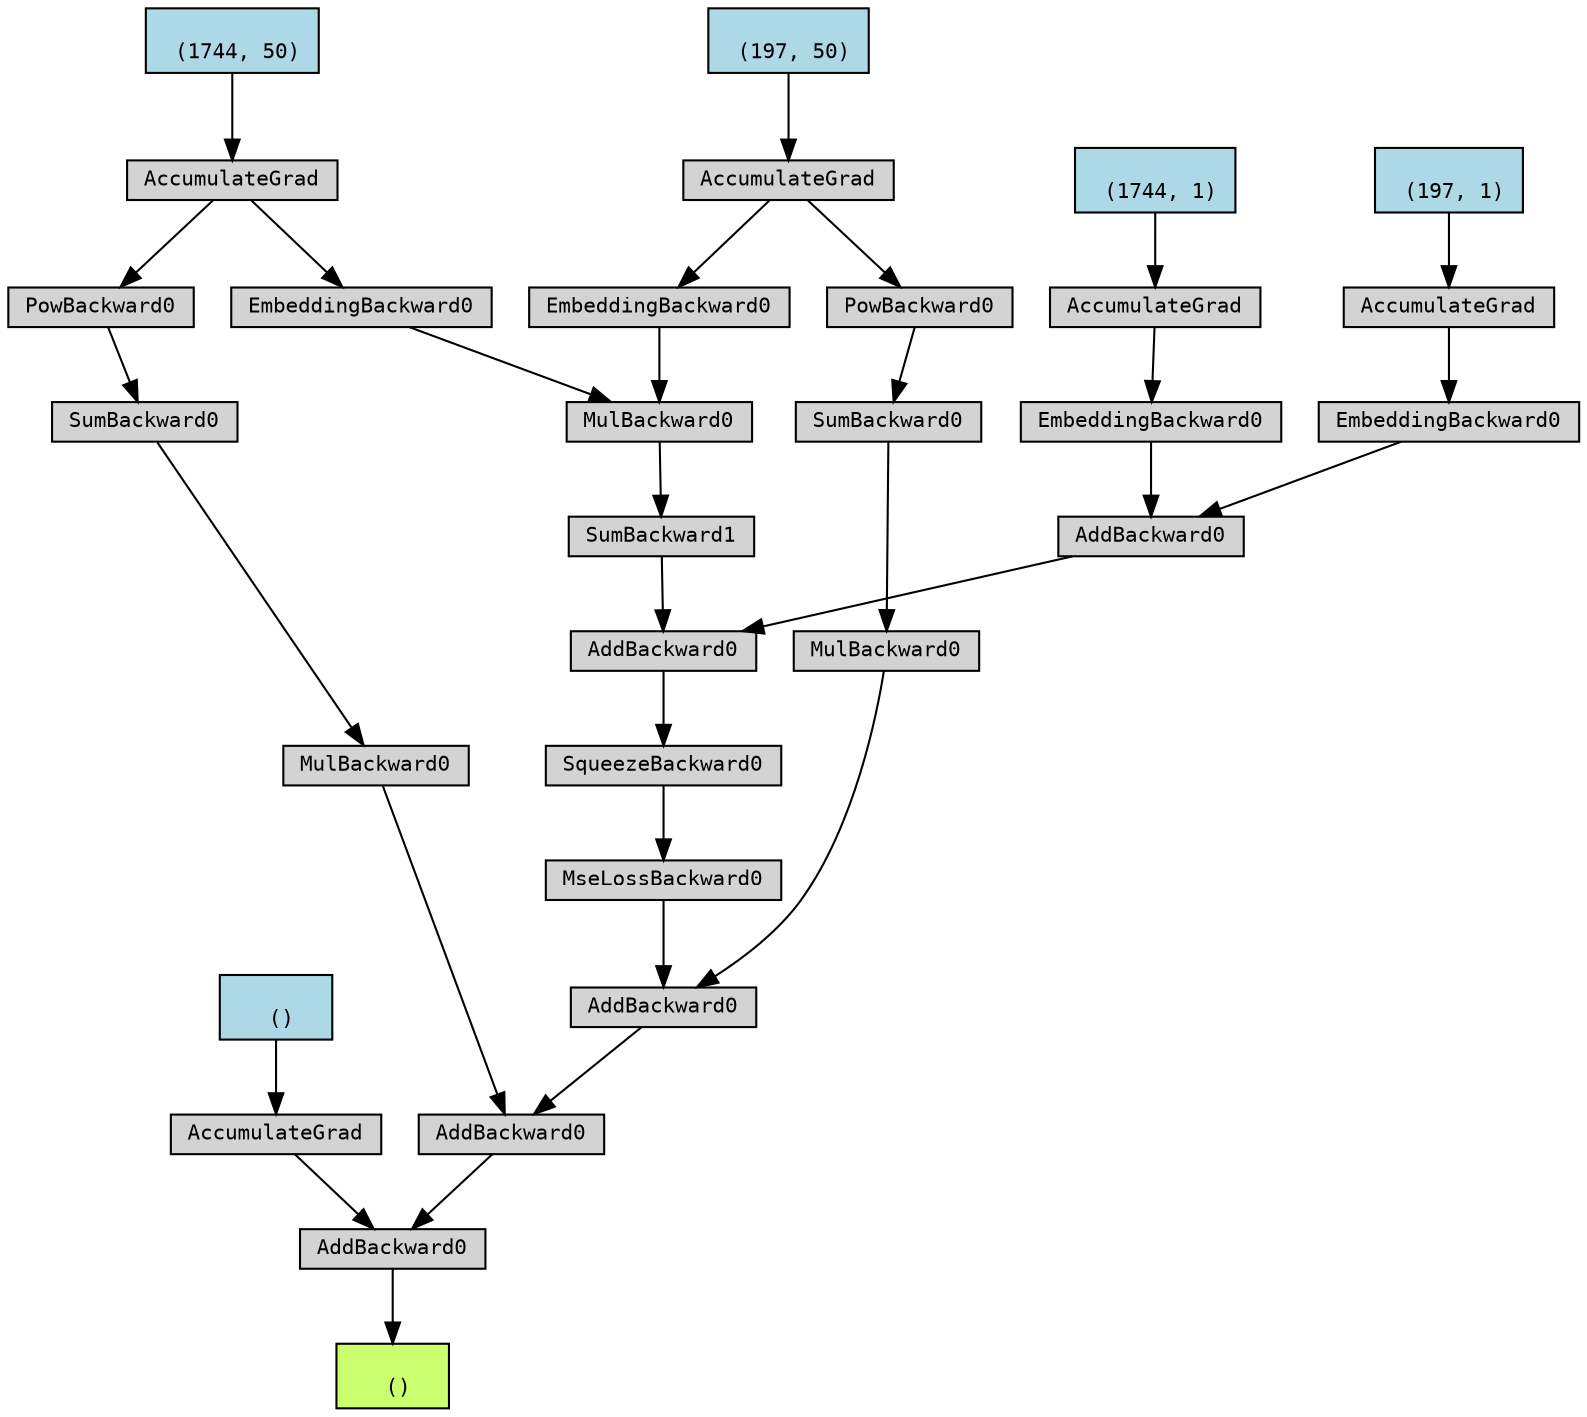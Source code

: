 digraph {
	graph [size="12,12"]
	node [align=left fontname=monospace fontsize=10 height=0.2 ranksep=0.1 shape=box style=filled]
	5225919600 [label="
 ()" fillcolor=darkolivegreen1]
	5224145696 [label=AddBackward0]
	5224142768 -> 5224145696
	5223746192 [label="
 ()" fillcolor=lightblue]
	5223746192 -> 5224142768
	5224142768 [label=AccumulateGrad]
	5224143344 -> 5224145696
	5224143344 [label=AddBackward0]
	5224144976 -> 5224143344
	5224144976 [label=AddBackward0]
	5224140080 -> 5224144976
	5224140080 [label=MseLossBackward0]
	5224137680 -> 5224140080
	5224137680 [label=SqueezeBackward0]
	5224143776 -> 5224137680
	5224143776 [label=AddBackward0]
	5224141568 -> 5224143776
	5224141568 [label=AddBackward0]
	5224145552 -> 5224141568
	5224145552 [label=EmbeddingBackward0]
	5224145504 -> 5224145552
	5224405552 [label="
 (197, 1)" fillcolor=lightblue]
	5224405552 -> 5224145504
	5224145504 [label=AccumulateGrad]
	5224143632 -> 5224141568
	5224143632 [label=EmbeddingBackward0]
	5224139168 -> 5224143632
	5223924096 [label="
 (1744, 1)" fillcolor=lightblue]
	5223924096 -> 5224139168
	5224139168 [label=AccumulateGrad]
	5224141664 -> 5224143776
	5224141664 [label=SumBackward1]
	5224136768 -> 5224141664
	5224136768 [label=MulBackward0]
	5224141424 -> 5224136768
	5224141424 [label=EmbeddingBackward0]
	5224146176 -> 5224141424
	5224406352 [label="
 (197, 50)" fillcolor=lightblue]
	5224406352 -> 5224146176
	5224146176 [label=AccumulateGrad]
	5224143488 -> 5224136768
	5224143488 [label=EmbeddingBackward0]
	5224139696 -> 5224143488
	5223927856 [label="
 (1744, 50)" fillcolor=lightblue]
	5223927856 -> 5224139696
	5224139696 [label=AccumulateGrad]
	5224142384 -> 5224144976
	5224142384 [label=MulBackward0]
	5224140032 -> 5224142384
	5224140032 [label=SumBackward0]
	5224139552 -> 5224140032
	5224139552 [label=PowBackward0]
	5224146176 -> 5224139552
	5224140608 -> 5224143344
	5224140608 [label=MulBackward0]
	5224143104 -> 5224140608
	5224143104 [label=SumBackward0]
	5224146416 -> 5224143104
	5224146416 [label=PowBackward0]
	5224139696 -> 5224146416
	5224145696 -> 5225919600
}
